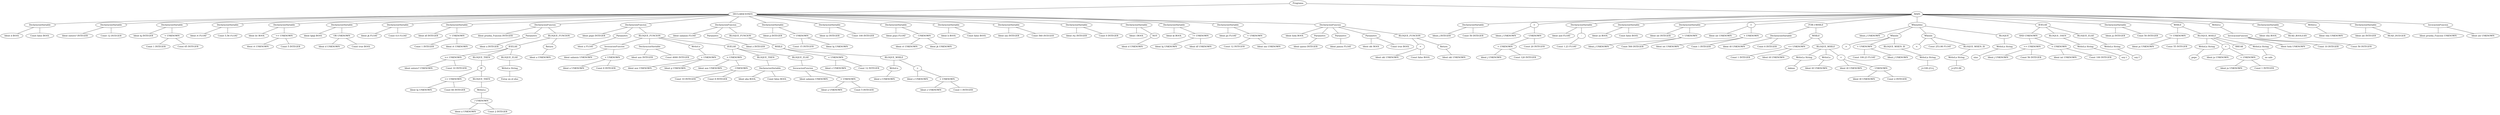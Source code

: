 graph G {1 [label="Programa"]
2 [label="DECLARACIONES"]
1 -- 2
3 [label="DeclaracionVariable"]
2 -- 3
4 [label="Ident d BOOL"]
3 -- 4
5 [label="Const false BOOL"]
3 -- 5
6 [label="DeclaracionVariable"]
2 -- 6
7 [label="Ident entero? INTEGER"]
6 -- 7
8 [label="Const 12 INTEGER"]
6 -- 8
9 [label="DeclaracionVariable"]
2 -- 9
10 [label="Ident hj INTEGER"]
9 -- 10
11 [label="+ UNKNOWN"]
9 -- 11
12 [label="Const 1 INTEGER"]
11 -- 12
13 [label="Const 65 INTEGER"]
11 -- 13
14 [label="DeclaracionVariable"]
2 -- 14
15 [label="Ident rt FLOAT"]
14 -- 15
16 [label="Const 5.56 FLOAT"]
14 -- 16
17 [label="DeclaracionVariable"]
2 -- 17
18 [label="Ident bv BOOL"]
17 -- 18
19 [label="== UNKNOWN"]
17 -- 19
20 [label="Ident rt UNKNOWN"]
19 -- 20
21 [label="Const 5 INTEGER"]
19 -- 21
22 [label="DeclaracionVariable"]
2 -- 22
23 [label="Ident fghjl BOOL"]
22 -- 23
24 [label="OR UNKNOWN"]
22 -- 24
25 [label="Ident d UNKNOWN"]
24 -- 25
26 [label="Const true BOOL"]
24 -- 26
27 [label="DeclaracionVariable"]
2 -- 27
28 [label="Ident jk FLOAT"]
27 -- 28
29 [label="Const 0.0 FLOAT"]
27 -- 29
30 [label="DeclaracionVariable"]
2 -- 30
31 [label="Ident df INTEGER"]
30 -- 31
32 [label="+ UNKNOWN"]
30 -- 32
33 [label="Const 1 INTEGER"]
32 -- 33
34 [label="Ident rt UNKNOWN"]
32 -- 34
35 [label="DeclaracionFuncion"]
2 -- 35
36 [label="Ident prueba_Funcion INTEGER"]
35 -- 36
37 [label="Parametro"]
35 -- 37
38 [label="Ident a INTEGER"]
37 -- 38
39 [label="BLOQUE_FUNCION"]
35 -- 39
40 [label="IF/ELSE"]
39 -- 40
41 [label=">= UNKNOWN"]
40 -- 41
42 [label="Ident entero? UNKNOWN"]
41 -- 42
43 [label="Const 10 INTEGER"]
41 -- 43
44 [label="BLOQUE_THEN"]
40 -- 44
45 [label="IF"]
44 -- 45
46 [label="== UNKNOWN"]
45 -- 46
47 [label="Ident hj UNKNOWN"]
46 -- 47
48 [label="Const 66 INTEGER"]
46 -- 48
49 [label="BLOQUE_THEN"]
45 -- 49
50 [label="WriteLn"]
49 -- 50
51 [label="/ UNKNOWN"]
50 -- 51
52 [label="Ident a UNKNOWN"]
51 -- 52
53 [label="Const 2 INTEGER"]
51 -- 53
54 [label="BLOQUE_ELSE"]
40 -- 54
55 [label="WriteLn String"]
54 -- 55
56 [label="Estoy en el else"]
55 -- 56
57 [label="Return"]
39 -- 57
58 [label="Ident a UNKNOWN"]
57 -- 58
59 [label="DeclaracionFuncion"]
2 -- 59
60 [label="Ident pepe INTEGER"]
59 -- 60
61 [label="Parametro"]
59 -- 61
62 [label="Ident a FLOAT"]
61 -- 62
63 [label="BLOQUE_FUNCION"]
59 -- 63
64 [label="InvocacionFuncion"]
63 -- 64
65 [label="Ident salamin UNKNOWN"]
64 -- 65
66 [label="+ UNKNOWN"]
64 -- 66
67 [label="Ident a UNKNOWN"]
66 -- 67
68 [label="Const 8 INTEGER"]
66 -- 68
69 [label="DeclaracionVariable"]
63 -- 69
70 [label="Ident aux INTEGER"]
69 -- 70
71 [label="Const 4000 INTEGER"]
69 -- 71
72 [label="WriteLn"]
63 -- 72
73 [label="+ UNKNOWN"]
72 -- 73
74 [label="Ident aux UNKNOWN"]
73 -- 74
75 [label="Ident p UNKNOWN"]
73 -- 75
76 [label="IF/ELSE"]
63 -- 76
77 [label="> UNKNOWN"]
76 -- 77
78 [label="Ident aux UNKNOWN"]
77 -- 78
79 [label="- UNKNOWN"]
77 -- 79
80 [label="Const 10 INTEGER"]
79 -- 80
81 [label="Const 8 INTEGER"]
79 -- 81
82 [label="BLOQUE_THEN"]
76 -- 82
83 [label="DeclaracionVariable"]
82 -- 83
84 [label="Ident aba BOOL"]
83 -- 84
85 [label="Const false BOOL"]
83 -- 85
86 [label="BLOQUE_ELSE"]
76 -- 86
87 [label="InvocacionFuncion"]
86 -- 87
88 [label="Ident salamin UNKNOWN"]
87 -- 88
89 [label="+ UNKNOWN"]
87 -- 89
90 [label="Ident a UNKNOWN"]
89 -- 90
91 [label="Const 5 INTEGER"]
89 -- 91
92 [label="DeclaracionFuncion"]
2 -- 92
93 [label="Ident salamin FLOAT"]
92 -- 93
94 [label="Parametro"]
92 -- 94
95 [label="Ident z INTEGER"]
94 -- 95
96 [label="BLOQUE_FUNCION"]
92 -- 96
97 [label="WHILE"]
96 -- 97
98 [label="< UNKNOWN"]
97 -- 98
99 [label="Ident z UNKNOWN"]
98 -- 99
100 [label="Const 12 INTEGER"]
98 -- 100
101 [label="BLOQUE_WHILE"]
97 -- 101
102 [label="WriteLn"]
101 -- 102
103 [label="Ident z UNKNOWN"]
102 -- 103
104 [label="="]
101 -- 104
105 [label="Ident z UNKNOWN"]
104 -- 105
106 [label="+ UNKNOWN"]
104 -- 106
107 [label="Ident z UNKNOWN"]
106 -- 107
108 [label="Const 1 INTEGER"]
106 -- 108
109 [label="DeclaracionVariable"]
2 -- 109
110 [label="Ident p INTEGER"]
109 -- 110
111 [label="+ UNKNOWN"]
109 -- 111
112 [label="Const 15 INTEGER"]
111 -- 112
113 [label="Ident hj UNKNOWN"]
111 -- 113
114 [label="DeclaracionVariable"]
2 -- 114
115 [label="Ident xz INTEGER"]
114 -- 115
116 [label="Const 100 INTEGER"]
114 -- 116
117 [label="DeclaracionVariable"]
2 -- 117
118 [label="Ident poyo FLOAT"]
117 -- 118
119 [label="- UNKNOWN"]
117 -- 119
120 [label="Ident rt UNKNOWN"]
119 -- 120
121 [label="Ident jk UNKNOWN"]
119 -- 121
122 [label="DeclaracionVariable"]
2 -- 122
123 [label="Ident b BOOL"]
122 -- 123
124 [label="Const false BOOL"]
122 -- 124
125 [label="DeclaracionVariable"]
2 -- 125
126 [label="Ident nm INTEGER"]
125 -- 126
127 [label="Const 560 INTEGER"]
125 -- 127
128 [label="DeclaracionVariable"]
2 -- 128
129 [label="Ident rty INTEGER"]
128 -- 129
130 [label="Const 0 INTEGER"]
128 -- 130
131 [label="DeclaracionVariable"]
2 -- 131
132 [label="Ident l BOOL"]
131 -- 132
133 [label="NOT"]
131 -- 133
134 [label="Ident d UNKNOWN"]
133 -- 134
135 [label="DeclaracionVariable"]
2 -- 135
136 [label="Ident kl BOOL"]
135 -- 136
137 [label="!= UNKNOWN"]
135 -- 137
138 [label="Ident hj UNKNOWN"]
137 -- 138
139 [label="Ident df UNKNOWN"]
137 -- 139
140 [label="DeclaracionVariable"]
2 -- 140
141 [label="Ident po FLOAT"]
140 -- 141
142 [label="+ UNKNOWN"]
140 -- 142
143 [label="Const 12 INTEGER"]
142 -- 143
144 [label="Ident nm UNKNOWN"]
142 -- 144
145 [label="DeclaracionFuncion"]
2 -- 145
146 [label="Ident hola BOOL"]
145 -- 146
147 [label="Parametro"]
145 -- 147
148 [label="Ident queso INTEGER"]
147 -- 148
149 [label="Parametro"]
145 -- 149
150 [label="Ident jamon FLOAT"]
149 -- 150
151 [label="Parametro"]
145 -- 151
152 [label="Ident skt BOOL"]
151 -- 152
153 [label="Const true BOOL"]
151 -- 153
154 [label="BLOQUE_FUNCION"]
145 -- 154
155 [label="="]
154 -- 155
156 [label="Ident skt UNKNOWN"]
155 -- 156
157 [label="Const false BOOL"]
155 -- 157
158 [label="Return"]
154 -- 158
159 [label="Ident skt UNKNOWN"]
158 -- 159
160 [label="MAIN"]
1 -- 160
161 [label="DeclaracionVariable"]
160 -- 161
162 [label="Ident j INTEGER"]
161 -- 162
163 [label="Const 50 INTEGER"]
161 -- 163
164 [label="="]
160 -- 164
165 [label="Ident j UNKNOWN"]
164 -- 165
166 [label="- UNKNOWN"]
164 -- 166
167 [label="+ UNKNOWN"]
166 -- 167
168 [label="Ident j UNKNOWN"]
167 -- 168
169 [label="Const 120 INTEGER"]
167 -- 169
170 [label="Const 20 INTEGER"]
166 -- 170
171 [label="DeclaracionVariable"]
160 -- 171
172 [label="Ident asd FLOAT"]
171 -- 172
173 [label="-"]
171 -- 173
174 [label="Const 1.23 FLOAT"]
173 -- 174
175 [label="DeclaracionVariable"]
160 -- 175
176 [label="Ident zz BOOL"]
175 -- 176
177 [label="Const false BOOL"]
175 -- 177
178 [label="DeclaracionVariable"]
160 -- 178
179 [label="Ident int INTEGER"]
178 -- 179
180 [label="+ UNKNOWN"]
178 -- 180
181 [label="Ident j UNKNOWN"]
180 -- 181
182 [label="Const 500 INTEGER"]
180 -- 182
183 [label="="]
160 -- 183
184 [label="Ident int UNKNOWN"]
183 -- 184
185 [label="+ UNKNOWN"]
183 -- 185
186 [label="Ident int UNKNOWN"]
185 -- 186
187 [label="Const 1 INTEGER"]
185 -- 187
188 [label="FOR->WHILE"]
160 -- 188
189 [label="DeclaracionVariable"]
188 -- 189
190 [label="Ident t8 UNKNOWN"]
189 -- 190
191 [label="Const 6 INTEGER"]
189 -- 191
192 [label="WHILE"]
188 -- 192
193 [label="<= UNKNOWN"]
192 -- 193
194 [label="Const 1 INTEGER"]
193 -- 194
195 [label="Ident t8 UNKNOWN"]
193 -- 195
196 [label="BLOQUE_WHILE"]
192 -- 196
197 [label="WriteLn String"]
196 -- 197
198 [label="daleee"]
197 -- 198
199 [label="WriteLn"]
196 -- 199
200 [label="Ident t8 UNKNOWN"]
199 -- 200
201 [label="="]
196 -- 201
202 [label="Ident t8 UNKNOWN"]
201 -- 202
203 [label="- UNKNOWN"]
201 -- 203
204 [label="Ident t8 UNKNOWN"]
203 -- 204
205 [label="Const 2 INTEGER"]
203 -- 205
206 [label="When/else"]
160 -- 206
207 [label="Ident j UNKNOWN"]
206 -- 207
208 [label="WhenIs"]
206 -- 208
209 [label=">"]
208 -- 209
210 [label="+ UNKNOWN"]
208 -- 210
211 [label="Const 100.23 FLOAT"]
210 -- 211
212 [label="Ident j UNKNOWN"]
210 -- 212
213 [label="BLOQUE_WHEN_IS"]
208 -- 213
214 [label="WriteLn String"]
213 -- 214
215 [label="j>100.23+j"]
214 -- 215
216 [label="WhenIs"]
206 -- 216
217 [label="<"]
216 -- 217
218 [label="Const 253.98 FLOAT"]
216 -- 218
219 [label="BLOQUE_WHEN_IS"]
216 -- 219
220 [label="WriteLn String"]
219 -- 220
221 [label="j<253.98"]
220 -- 221
222 [label="BLOQUE"]
206 -- 222
223 [label="WriteLn String"]
222 -- 223
224 [label="sino"]
223 -- 224
225 [label="IF/ELSE"]
160 -- 225
226 [label="AND UNKNOWN"]
225 -- 226
227 [label="== UNKNOWN"]
226 -- 227
228 [label="Ident j UNKNOWN"]
227 -- 228
229 [label="Const 56 INTEGER"]
227 -- 229
230 [label="< UNKNOWN"]
226 -- 230
231 [label="Ident int UNKNOWN"]
230 -- 231
232 [label="Const 100 INTEGER"]
230 -- 232
233 [label="BLOQUE_THEN"]
225 -- 233
234 [label="WriteLn String"]
233 -- 234
235 [label="soy t"]
234 -- 235
236 [label="BLOQUE_ELSE"]
225 -- 236
237 [label="WriteLn String"]
236 -- 237
238 [label="soy f"]
237 -- 238
239 [label="DeclaracionVariable"]
160 -- 239
240 [label="Ident ju INTEGER"]
239 -- 240
241 [label="Const 50 INTEGER"]
239 -- 241
242 [label="WHILE"]
160 -- 242
243 [label="!= UNKNOWN"]
242 -- 243
244 [label="Ident ju UNKNOWN"]
243 -- 244
245 [label="Const 55 INTEGER"]
243 -- 245
246 [label="BLOQUE_WHILE"]
242 -- 246
247 [label="WriteLn String"]
246 -- 247
248 [label="pepe"]
247 -- 248
249 [label="="]
246 -- 249
250 [label="Ident ju UNKNOWN"]
249 -- 250
251 [label="+ UNKNOWN"]
249 -- 251
252 [label="Ident ju UNKNOWN"]
251 -- 252
253 [label="Const 1 INTEGER"]
251 -- 253
254 [label="BREAK"]
246 -- 254
255 [label="WriteLn String"]
246 -- 255
256 [label="no sale"]
255 -- 256
257 [label="WriteLn"]
160 -- 257
258 [label="InvocacionFuncion"]
257 -- 258
259 [label="Ident hola UNKNOWN"]
258 -- 259
260 [label="Const 10 INTEGER"]
258 -- 260
261 [label="Const 50 INTEGER"]
258 -- 261
262 [label="DeclaracionVariable"]
160 -- 262
263 [label="Ident vbn BOOL"]
262 -- 263
264 [label="READ_BOOLEAN"]
262 -- 264
265 [label="WriteLn"]
160 -- 265
266 [label="Ident vbn UNKNOWN"]
265 -- 266
267 [label="DeclaracionVariable"]
160 -- 267
268 [label="Ident aw INTEGER"]
267 -- 268
269 [label="READ_INTEGER"]
267 -- 269
270 [label="InvocacionFuncion"]
160 -- 270
271 [label="Ident prueba_Funcion UNKNOWN"]
270 -- 271
272 [label="Ident aw UNKNOWN"]
270 -- 272
}
